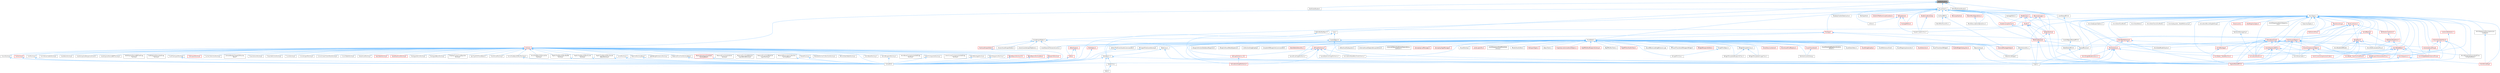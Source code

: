 digraph "BufferReader.h"
{
 // INTERACTIVE_SVG=YES
 // LATEX_PDF_SIZE
  bgcolor="transparent";
  edge [fontname=Helvetica,fontsize=10,labelfontname=Helvetica,labelfontsize=10];
  node [fontname=Helvetica,fontsize=10,shape=box,height=0.2,width=0.4];
  Node1 [id="Node000001",label="BufferReader.h",height=0.2,width=0.4,color="gray40", fillcolor="grey60", style="filled", fontcolor="black",tooltip=" "];
  Node1 -> Node2 [id="edge1_Node000001_Node000002",dir="back",color="steelblue1",style="solid",tooltip=" "];
  Node2 [id="Node000002",label="BulkDataReader.h",height=0.2,width=0.4,color="grey40", fillcolor="white", style="filled",URL="$d4/d9b/BulkDataReader_8h.html",tooltip=" "];
  Node1 -> Node3 [id="edge2_Node000001_Node000003",dir="back",color="steelblue1",style="solid",tooltip=" "];
  Node3 [id="Node000003",label="Core.h",height=0.2,width=0.4,color="grey40", fillcolor="white", style="filled",URL="$d6/dd7/Core_8h.html",tooltip=" "];
  Node3 -> Node4 [id="edge3_Node000003_Node000004",dir="back",color="steelblue1",style="solid",tooltip=" "];
  Node4 [id="Node000004",label="CoreUObject.h",height=0.2,width=0.4,color="grey40", fillcolor="white", style="filled",URL="$d0/ded/CoreUObject_8h.html",tooltip=" "];
  Node4 -> Node5 [id="edge4_Node000004_Node000005",dir="back",color="steelblue1",style="solid",tooltip=" "];
  Node5 [id="Node000005",label="Engine.h",height=0.2,width=0.4,color="grey40", fillcolor="white", style="filled",URL="$d1/d34/Public_2Engine_8h.html",tooltip=" "];
  Node4 -> Node6 [id="edge5_Node000004_Node000006",dir="back",color="steelblue1",style="solid",tooltip=" "];
  Node6 [id="Node000006",label="EngineMinimal.h",height=0.2,width=0.4,color="grey40", fillcolor="white", style="filled",URL="$d0/d2c/EngineMinimal_8h.html",tooltip=" "];
  Node6 -> Node5 [id="edge6_Node000006_Node000005",dir="back",color="steelblue1",style="solid",tooltip=" "];
  Node4 -> Node7 [id="edge7_Node000004_Node000007",dir="back",color="steelblue1",style="solid",tooltip=" "];
  Node7 [id="Node000007",label="SlateBasics.h",height=0.2,width=0.4,color="grey40", fillcolor="white", style="filled",URL="$da/d2f/SlateBasics_8h.html",tooltip=" "];
  Node7 -> Node5 [id="edge8_Node000007_Node000005",dir="back",color="steelblue1",style="solid",tooltip=" "];
  Node7 -> Node8 [id="edge9_Node000007_Node000008",dir="back",color="steelblue1",style="solid",tooltip=" "];
  Node8 [id="Node000008",label="Slate.h",height=0.2,width=0.4,color="grey40", fillcolor="white", style="filled",URL="$d2/dc0/Slate_8h.html",tooltip=" "];
  Node7 -> Node9 [id="edge10_Node000007_Node000009",dir="back",color="steelblue1",style="solid",tooltip=" "];
  Node9 [id="Node000009",label="SlateExtras.h",height=0.2,width=0.4,color="grey40", fillcolor="white", style="filled",URL="$d8/dec/SlateExtras_8h.html",tooltip=" "];
  Node9 -> Node8 [id="edge11_Node000009_Node000008",dir="back",color="steelblue1",style="solid",tooltip=" "];
  Node7 -> Node10 [id="edge12_Node000007_Node000010",dir="back",color="steelblue1",style="solid",tooltip=" "];
  Node10 [id="Node000010",label="UnrealEd.h",height=0.2,width=0.4,color="grey40", fillcolor="white", style="filled",URL="$d2/d5f/UnrealEd_8h.html",tooltip=" "];
  Node4 -> Node11 [id="edge13_Node000004_Node000011",dir="back",color="steelblue1",style="solid",tooltip=" "];
  Node11 [id="Node000011",label="SlateCore.h",height=0.2,width=0.4,color="grey40", fillcolor="white", style="filled",URL="$dc/d03/SlateCore_8h.html",tooltip=" "];
  Node11 -> Node5 [id="edge14_Node000011_Node000005",dir="back",color="steelblue1",style="solid",tooltip=" "];
  Node11 -> Node7 [id="edge15_Node000011_Node000007",dir="back",color="steelblue1",style="solid",tooltip=" "];
  Node3 -> Node5 [id="edge16_Node000003_Node000005",dir="back",color="steelblue1",style="solid",tooltip=" "];
  Node3 -> Node7 [id="edge17_Node000003_Node000007",dir="back",color="steelblue1",style="solid",tooltip=" "];
  Node1 -> Node12 [id="edge18_Node000001_Node000012",dir="back",color="steelblue1",style="solid",tooltip=" "];
  Node12 [id="Node000012",label="CoreSharedPCH.h",height=0.2,width=0.4,color="grey40", fillcolor="white", style="filled",URL="$d8/de5/CoreSharedPCH_8h.html",tooltip=" "];
  Node12 -> Node13 [id="edge19_Node000012_Node000013",dir="back",color="steelblue1",style="solid",tooltip=" "];
  Node13 [id="Node000013",label="CoreUObjectSharedPCH.h",height=0.2,width=0.4,color="grey40", fillcolor="white", style="filled",URL="$de/d2f/CoreUObjectSharedPCH_8h.html",tooltip=" "];
  Node13 -> Node14 [id="edge20_Node000013_Node000014",dir="back",color="steelblue1",style="solid",tooltip=" "];
  Node14 [id="Node000014",label="SlateSharedPCH.h",height=0.2,width=0.4,color="grey40", fillcolor="white", style="filled",URL="$d1/dfc/SlateSharedPCH_8h.html",tooltip=" "];
  Node14 -> Node15 [id="edge21_Node000014_Node000015",dir="back",color="steelblue1",style="solid",tooltip=" "];
  Node15 [id="Node000015",label="EngineSharedPCH.h",height=0.2,width=0.4,color="red", fillcolor="#FFF0F0", style="filled",URL="$dc/dbb/EngineSharedPCH_8h.html",tooltip=" "];
  Node1 -> Node17 [id="edge22_Node000001_Node000017",dir="back",color="steelblue1",style="solid",tooltip=" "];
  Node17 [id="Node000017",label="EditorBulkDataReader.h",height=0.2,width=0.4,color="grey40", fillcolor="white", style="filled",URL="$d0/d95/EditorBulkDataReader_8h.html",tooltip=" "];
  Node1 -> Node18 [id="edge23_Node000001_Node000018",dir="back",color="steelblue1",style="solid",tooltip=" "];
  Node18 [id="Node000018",label="SecureHash.h",height=0.2,width=0.4,color="grey40", fillcolor="white", style="filled",URL="$df/d38/SecureHash_8h.html",tooltip=" "];
  Node18 -> Node19 [id="edge24_Node000018_Node000019",dir="back",color="steelblue1",style="solid",tooltip=" "];
  Node19 [id="Node000019",label="AnimDataModelHasher.h",height=0.2,width=0.4,color="grey40", fillcolor="white", style="filled",URL="$d1/d21/AnimDataModelHasher_8h.html",tooltip=" "];
  Node18 -> Node20 [id="edge25_Node000018_Node000020",dir="back",color="steelblue1",style="solid",tooltip=" "];
  Node20 [id="Node000020",label="AnimTypes.h",height=0.2,width=0.4,color="grey40", fillcolor="white", style="filled",URL="$d5/d84/AnimTypes_8h.html",tooltip=" "];
  Node20 -> Node21 [id="edge26_Node000020_Node000021",dir="back",color="steelblue1",style="solid",tooltip=" "];
  Node21 [id="Node000021",label="AnimBlueprintGeneratedClass.h",height=0.2,width=0.4,color="red", fillcolor="#FFF0F0", style="filled",URL="$dc/d81/AnimBlueprintGeneratedClass_8h.html",tooltip=" "];
  Node21 -> Node5 [id="edge27_Node000021_Node000005",dir="back",color="steelblue1",style="solid",tooltip=" "];
  Node21 -> Node15 [id="edge28_Node000021_Node000015",dir="back",color="steelblue1",style="solid",tooltip=" "];
  Node20 -> Node115 [id="edge29_Node000020_Node000115",dir="back",color="steelblue1",style="solid",tooltip=" "];
  Node115 [id="Node000115",label="AnimClassInterface.h",height=0.2,width=0.4,color="red", fillcolor="#FFF0F0", style="filled",URL="$df/dce/AnimClassInterface_8h.html",tooltip=" "];
  Node115 -> Node21 [id="edge30_Node000115_Node000021",dir="back",color="steelblue1",style="solid",tooltip=" "];
  Node115 -> Node116 [id="edge31_Node000115_Node000116",dir="back",color="steelblue1",style="solid",tooltip=" "];
  Node116 [id="Node000116",label="AnimInstanceProxy.h",height=0.2,width=0.4,color="red", fillcolor="#FFF0F0", style="filled",URL="$d6/d6e/AnimInstanceProxy_8h.html",tooltip=" "];
  Node116 -> Node119 [id="edge32_Node000116_Node000119",dir="back",color="steelblue1",style="solid",tooltip=" "];
  Node119 [id="Node000119",label="AnimSingleNodeInstanceProxy.h",height=0.2,width=0.4,color="red", fillcolor="#FFF0F0", style="filled",URL="$dc/de5/AnimSingleNodeInstanceProxy_8h.html",tooltip=" "];
  Node115 -> Node15 [id="edge33_Node000115_Node000015",dir="back",color="steelblue1",style="solid",tooltip=" "];
  Node115 -> Node127 [id="edge34_Node000115_Node000127",dir="back",color="steelblue1",style="solid",tooltip=" "];
  Node127 [id="Node000127",label="IAnimBlueprintGeneratedClass\lCompiledData.h",height=0.2,width=0.4,color="grey40", fillcolor="white", style="filled",URL="$d6/de8/IAnimBlueprintGeneratedClassCompiledData_8h.html",tooltip=" "];
  Node20 -> Node128 [id="edge35_Node000020_Node000128",dir="back",color="steelblue1",style="solid",tooltip=" "];
  Node128 [id="Node000128",label="AnimCompressionTypes.h",height=0.2,width=0.4,color="red", fillcolor="#FFF0F0", style="filled",URL="$d1/d3b/AnimCompressionTypes_8h.html",tooltip=" "];
  Node128 -> Node139 [id="edge36_Node000128_Node000139",dir="back",color="steelblue1",style="solid",tooltip=" "];
  Node139 [id="Node000139",label="AnimCurveCompressionCodec.h",height=0.2,width=0.4,color="red", fillcolor="#FFF0F0", style="filled",URL="$d3/d77/AnimCurveCompressionCodec_8h.html",tooltip=" "];
  Node128 -> Node144 [id="edge37_Node000128_Node000144",dir="back",color="steelblue1",style="solid",tooltip=" "];
  Node144 [id="Node000144",label="AnimSequence.h",height=0.2,width=0.4,color="red", fillcolor="#FFF0F0", style="filled",URL="$d0/d8a/AnimSequence_8h.html",tooltip=" "];
  Node144 -> Node145 [id="edge38_Node000144_Node000145",dir="back",color="steelblue1",style="solid",tooltip=" "];
  Node145 [id="Node000145",label="AnimEncoding.h",height=0.2,width=0.4,color="red", fillcolor="#FFF0F0", style="filled",URL="$d9/dfd/AnimEncoding_8h.html",tooltip=" "];
  Node144 -> Node15 [id="edge39_Node000144_Node000015",dir="back",color="steelblue1",style="solid",tooltip=" "];
  Node128 -> Node137 [id="edge40_Node000128_Node000137",dir="back",color="steelblue1",style="solid",tooltip=" "];
  Node137 [id="Node000137",label="AnimStreamable.h",height=0.2,width=0.4,color="grey40", fillcolor="white", style="filled",URL="$d1/d46/AnimStreamable_8h.html",tooltip=" "];
  Node20 -> Node139 [id="edge41_Node000020_Node000139",dir="back",color="steelblue1",style="solid",tooltip=" "];
  Node20 -> Node159 [id="edge42_Node000020_Node000159",dir="back",color="steelblue1",style="solid",tooltip=" "];
  Node159 [id="Node000159",label="AnimCurveTypes.h",height=0.2,width=0.4,color="red", fillcolor="#FFF0F0", style="filled",URL="$d2/d19/AnimCurveTypes_8h.html",tooltip=" "];
  Node159 -> Node128 [id="edge43_Node000159_Node000128",dir="back",color="steelblue1",style="solid",tooltip=" "];
  Node159 -> Node19 [id="edge44_Node000159_Node000019",dir="back",color="steelblue1",style="solid",tooltip=" "];
  Node159 -> Node204 [id="edge45_Node000159_Node000204",dir="back",color="steelblue1",style="solid",tooltip=" "];
  Node204 [id="Node000204",label="AnimNodeBase.h",height=0.2,width=0.4,color="red", fillcolor="#FFF0F0", style="filled",URL="$d9/dce/AnimNodeBase_8h.html",tooltip=" "];
  Node204 -> Node21 [id="edge46_Node000204_Node000021",dir="back",color="steelblue1",style="solid",tooltip=" "];
  Node204 -> Node220 [id="edge47_Node000204_Node000220",dir="back",color="steelblue1",style="solid",tooltip=" "];
  Node220 [id="Node000220",label="AnimNode_SaveCachedPose.h",height=0.2,width=0.4,color="red", fillcolor="#FFF0F0", style="filled",URL="$d8/d46/AnimNode__SaveCachedPose_8h.html",tooltip=" "];
  Node204 -> Node176 [id="edge48_Node000204_Node000176",dir="back",color="steelblue1",style="solid",tooltip=" "];
  Node176 [id="Node000176",label="AnimNode_StateMachine.h",height=0.2,width=0.4,color="red", fillcolor="#FFF0F0", style="filled",URL="$df/d8f/AnimNode__StateMachine_8h.html",tooltip=" "];
  Node204 -> Node119 [id="edge49_Node000204_Node000119",dir="back",color="steelblue1",style="solid",tooltip=" "];
  Node204 -> Node15 [id="edge50_Node000204_Node000015",dir="back",color="steelblue1",style="solid",tooltip=" "];
  Node204 -> Node127 [id="edge51_Node000204_Node000127",dir="back",color="steelblue1",style="solid",tooltip=" "];
  Node159 -> Node220 [id="edge52_Node000159_Node000220",dir="back",color="steelblue1",style="solid",tooltip=" "];
  Node159 -> Node163 [id="edge53_Node000159_Node000163",dir="back",color="steelblue1",style="solid",tooltip=" "];
  Node163 [id="Node000163",label="AnimSequenceBase.h",height=0.2,width=0.4,color="red", fillcolor="#FFF0F0", style="filled",URL="$db/d58/AnimSequenceBase_8h.html",tooltip=" "];
  Node163 -> Node144 [id="edge54_Node000163_Node000144",dir="back",color="steelblue1",style="solid",tooltip=" "];
  Node163 -> Node137 [id="edge55_Node000163_Node000137",dir="back",color="steelblue1",style="solid",tooltip=" "];
  Node163 -> Node174 [id="edge56_Node000163_Node000174",dir="back",color="steelblue1",style="solid",tooltip=" "];
  Node174 [id="Node000174",label="AnimationRuntime.h",height=0.2,width=0.4,color="red", fillcolor="#FFF0F0", style="filled",URL="$da/d93/AnimationRuntime_8h.html",tooltip=" "];
  Node163 -> Node5 [id="edge57_Node000163_Node000005",dir="back",color="steelblue1",style="solid",tooltip=" "];
  Node163 -> Node15 [id="edge58_Node000163_Node000015",dir="back",color="steelblue1",style="solid",tooltip=" "];
  Node159 -> Node224 [id="edge59_Node000159_Node000224",dir="back",color="steelblue1",style="solid",tooltip=" "];
  Node224 [id="Node000224",label="AnimSlotEvaluationPose.h",height=0.2,width=0.4,color="grey40", fillcolor="white", style="filled",URL="$db/d61/AnimSlotEvaluationPose_8h.html",tooltip=" "];
  Node159 -> Node174 [id="edge60_Node000159_Node000174",dir="back",color="steelblue1",style="solid",tooltip=" "];
  Node159 -> Node228 [id="edge61_Node000159_Node000228",dir="back",color="steelblue1",style="solid",tooltip=" "];
  Node228 [id="Node000228",label="EditorAnimUtils.h",height=0.2,width=0.4,color="grey40", fillcolor="white", style="filled",URL="$d1/dd4/EditorAnimUtils_8h.html",tooltip=" "];
  Node228 -> Node229 [id="edge62_Node000228_Node000229",dir="back",color="steelblue1",style="solid",tooltip=" "];
  Node229 [id="Node000229",label="SSkeletonWidget.h",height=0.2,width=0.4,color="grey40", fillcolor="white", style="filled",URL="$dd/da7/SSkeletonWidget_8h.html",tooltip=" "];
  Node159 -> Node5 [id="edge63_Node000159_Node000005",dir="back",color="steelblue1",style="solid",tooltip=" "];
  Node159 -> Node6 [id="edge64_Node000159_Node000006",dir="back",color="steelblue1",style="solid",tooltip=" "];
  Node159 -> Node15 [id="edge65_Node000159_Node000015",dir="back",color="steelblue1",style="solid",tooltip=" "];
  Node20 -> Node145 [id="edge66_Node000020_Node000145",dir="back",color="steelblue1",style="solid",tooltip=" "];
  Node20 -> Node293 [id="edge67_Node000020_Node000293",dir="back",color="steelblue1",style="solid",tooltip=" "];
  Node293 [id="Node000293",label="AnimInstance.h",height=0.2,width=0.4,color="red", fillcolor="#FFF0F0", style="filled",URL="$df/da0/AnimInstance_8h.html",tooltip=" "];
  Node293 -> Node176 [id="edge68_Node000293_Node000176",dir="back",color="steelblue1",style="solid",tooltip=" "];
  Node293 -> Node296 [id="edge69_Node000293_Node000296",dir="back",color="steelblue1",style="solid",tooltip=" "];
  Node296 [id="Node000296",label="AnimSingleNodeInstance.h",height=0.2,width=0.4,color="red", fillcolor="#FFF0F0", style="filled",URL="$d1/df1/AnimSingleNodeInstance_8h.html",tooltip=" "];
  Node293 -> Node5 [id="edge70_Node000293_Node000005",dir="back",color="steelblue1",style="solid",tooltip=" "];
  Node293 -> Node15 [id="edge71_Node000293_Node000015",dir="back",color="steelblue1",style="solid",tooltip=" "];
  Node293 -> Node10 [id="edge72_Node000293_Node000010",dir="back",color="steelblue1",style="solid",tooltip=" "];
  Node20 -> Node116 [id="edge73_Node000020_Node000116",dir="back",color="steelblue1",style="solid",tooltip=" "];
  Node20 -> Node166 [id="edge74_Node000020_Node000166",dir="back",color="steelblue1",style="solid",tooltip=" "];
  Node166 [id="Node000166",label="AnimMontage.h",height=0.2,width=0.4,color="red", fillcolor="#FFF0F0", style="filled",URL="$d2/da0/AnimMontage_8h.html",tooltip=" "];
  Node166 -> Node15 [id="edge75_Node000166_Node000015",dir="back",color="steelblue1",style="solid",tooltip=" "];
  Node20 -> Node204 [id="edge76_Node000020_Node000204",dir="back",color="steelblue1",style="solid",tooltip=" "];
  Node20 -> Node301 [id="edge77_Node000020_Node000301",dir="back",color="steelblue1",style="solid",tooltip=" "];
  Node301 [id="Node000301",label="AnimNodeEditMode.h",height=0.2,width=0.4,color="grey40", fillcolor="white", style="filled",URL="$df/df6/AnimNodeEditMode_8h.html",tooltip=" "];
  Node20 -> Node220 [id="edge78_Node000020_Node000220",dir="back",color="steelblue1",style="solid",tooltip=" "];
  Node20 -> Node176 [id="edge79_Node000020_Node000176",dir="back",color="steelblue1",style="solid",tooltip=" "];
  Node20 -> Node302 [id="edge80_Node000020_Node000302",dir="back",color="steelblue1",style="solid",tooltip=" "];
  Node302 [id="Node000302",label="AnimNotifyQueue.h",height=0.2,width=0.4,color="red", fillcolor="#FFF0F0", style="filled",URL="$d7/dcc/AnimNotifyQueue_8h.html",tooltip=" "];
  Node302 -> Node293 [id="edge81_Node000302_Node000293",dir="back",color="steelblue1",style="solid",tooltip=" "];
  Node302 -> Node163 [id="edge82_Node000302_Node000163",dir="back",color="steelblue1",style="solid",tooltip=" "];
  Node302 -> Node15 [id="edge83_Node000302_Node000015",dir="back",color="steelblue1",style="solid",tooltip=" "];
  Node20 -> Node319 [id="edge84_Node000020_Node000319",dir="back",color="steelblue1",style="solid",tooltip=" "];
  Node319 [id="Node000319",label="AnimSeqExportOption.h",height=0.2,width=0.4,color="grey40", fillcolor="white", style="filled",URL="$d2/dc4/AnimSeqExportOption_8h.html",tooltip=" "];
  Node20 -> Node144 [id="edge85_Node000020_Node000144",dir="back",color="steelblue1",style="solid",tooltip=" "];
  Node20 -> Node163 [id="edge86_Node000020_Node000163",dir="back",color="steelblue1",style="solid",tooltip=" "];
  Node20 -> Node320 [id="edge87_Node000020_Node000320",dir="back",color="steelblue1",style="solid",tooltip=" "];
  Node320 [id="Node000320",label="AnimSequenceDecompression\lContext.h",height=0.2,width=0.4,color="grey40", fillcolor="white", style="filled",URL="$d5/d33/AnimSequenceDecompressionContext_8h.html",tooltip=" "];
  Node320 -> Node145 [id="edge88_Node000320_Node000145",dir="back",color="steelblue1",style="solid",tooltip=" "];
  Node20 -> Node296 [id="edge89_Node000020_Node000296",dir="back",color="steelblue1",style="solid",tooltip=" "];
  Node20 -> Node119 [id="edge90_Node000020_Node000119",dir="back",color="steelblue1",style="solid",tooltip=" "];
  Node20 -> Node224 [id="edge91_Node000020_Node000224",dir="back",color="steelblue1",style="solid",tooltip=" "];
  Node20 -> Node321 [id="edge92_Node000020_Node000321",dir="back",color="steelblue1",style="solid",tooltip=" "];
  Node321 [id="Node000321",label="AnimStateAliasNode.h",height=0.2,width=0.4,color="grey40", fillcolor="white", style="filled",URL="$d1/dd2/AnimStateAliasNode_8h.html",tooltip=" "];
  Node20 -> Node322 [id="edge93_Node000020_Node000322",dir="back",color="steelblue1",style="solid",tooltip=" "];
  Node322 [id="Node000322",label="AnimStateNode.h",height=0.2,width=0.4,color="grey40", fillcolor="white", style="filled",URL="$dd/d85/AnimStateNode_8h.html",tooltip=" "];
  Node20 -> Node178 [id="edge94_Node000020_Node000178",dir="back",color="steelblue1",style="solid",tooltip=" "];
  Node178 [id="Node000178",label="AnimStateTransitionNode.h",height=0.2,width=0.4,color="grey40", fillcolor="white", style="filled",URL="$d3/db4/AnimStateTransitionNode_8h.html",tooltip=" "];
  Node20 -> Node137 [id="edge95_Node000020_Node000137",dir="back",color="steelblue1",style="solid",tooltip=" "];
  Node20 -> Node323 [id="edge96_Node000020_Node000323",dir="back",color="steelblue1",style="solid",tooltip=" "];
  Node323 [id="Node000323",label="AnimSubsystem_NodeRelevancy.h",height=0.2,width=0.4,color="grey40", fillcolor="white", style="filled",URL="$d1/de2/AnimSubsystem__NodeRelevancy_8h.html",tooltip=" "];
  Node20 -> Node324 [id="edge97_Node000020_Node000324",dir="back",color="steelblue1",style="solid",tooltip=" "];
  Node324 [id="Node000324",label="AnimationAsset.h",height=0.2,width=0.4,color="red", fillcolor="#FFF0F0", style="filled",URL="$d4/df8/AnimationAsset_8h.html",tooltip=" "];
  Node324 -> Node128 [id="edge98_Node000324_Node000128",dir="back",color="steelblue1",style="solid",tooltip=" "];
  Node324 -> Node293 [id="edge99_Node000324_Node000293",dir="back",color="steelblue1",style="solid",tooltip=" "];
  Node324 -> Node116 [id="edge100_Node000324_Node000116",dir="back",color="steelblue1",style="solid",tooltip=" "];
  Node324 -> Node166 [id="edge101_Node000324_Node000166",dir="back",color="steelblue1",style="solid",tooltip=" "];
  Node324 -> Node176 [id="edge102_Node000324_Node000176",dir="back",color="steelblue1",style="solid",tooltip=" "];
  Node324 -> Node144 [id="edge103_Node000324_Node000144",dir="back",color="steelblue1",style="solid",tooltip=" "];
  Node324 -> Node163 [id="edge104_Node000324_Node000163",dir="back",color="steelblue1",style="solid",tooltip=" "];
  Node324 -> Node119 [id="edge105_Node000324_Node000119",dir="back",color="steelblue1",style="solid",tooltip=" "];
  Node324 -> Node174 [id="edge106_Node000324_Node000174",dir="back",color="steelblue1",style="solid",tooltip=" "];
  Node324 -> Node15 [id="edge107_Node000324_Node000015",dir="back",color="steelblue1",style="solid",tooltip=" "];
  Node20 -> Node342 [id="edge108_Node000020_Node000342",dir="back",color="steelblue1",style="solid",tooltip=" "];
  Node342 [id="Node000342",label="AnimationRecordingSettings.h",height=0.2,width=0.4,color="grey40", fillcolor="white", style="filled",URL="$d8/dfd/AnimationRecordingSettings_8h.html",tooltip=" "];
  Node20 -> Node174 [id="edge109_Node000020_Node000174",dir="back",color="steelblue1",style="solid",tooltip=" "];
  Node20 -> Node343 [id="edge110_Node000020_Node000343",dir="back",color="steelblue1",style="solid",tooltip=" "];
  Node343 [id="Node000343",label="AttributesContainer.h",height=0.2,width=0.4,color="red", fillcolor="#FFF0F0", style="filled",URL="$d7/db7/AttributesContainer_8h.html",tooltip=" "];
  Node343 -> Node344 [id="edge111_Node000343_Node000344",dir="back",color="steelblue1",style="solid",tooltip=" "];
  Node344 [id="Node000344",label="AttributesRuntime.h",height=0.2,width=0.4,color="red", fillcolor="#FFF0F0", style="filled",URL="$dc/dc1/AttributesRuntime_8h.html",tooltip=" "];
  Node344 -> Node204 [id="edge112_Node000344_Node000204",dir="back",color="steelblue1",style="solid",tooltip=" "];
  Node344 -> Node224 [id="edge113_Node000344_Node000224",dir="back",color="steelblue1",style="solid",tooltip=" "];
  Node20 -> Node344 [id="edge114_Node000020_Node000344",dir="back",color="steelblue1",style="solid",tooltip=" "];
  Node20 -> Node350 [id="edge115_Node000020_Node000350",dir="back",color="steelblue1",style="solid",tooltip=" "];
  Node350 [id="Node000350",label="BoneContainer.h",height=0.2,width=0.4,color="red", fillcolor="#FFF0F0", style="filled",URL="$d9/d68/BoneContainer_8h.html",tooltip=" "];
  Node350 -> Node128 [id="edge116_Node000350_Node000128",dir="back",color="steelblue1",style="solid",tooltip=" "];
  Node350 -> Node343 [id="edge117_Node000350_Node000343",dir="back",color="steelblue1",style="solid",tooltip=" "];
  Node350 -> Node351 [id="edge118_Node000350_Node000351",dir="back",color="steelblue1",style="solid",tooltip=" "];
  Node351 [id="Node000351",label="BonePose.h",height=0.2,width=0.4,color="red", fillcolor="#FFF0F0", style="filled",URL="$dd/d83/BonePose_8h.html",tooltip=" "];
  Node351 -> Node204 [id="edge119_Node000351_Node000204",dir="back",color="steelblue1",style="solid",tooltip=" "];
  Node351 -> Node301 [id="edge120_Node000351_Node000301",dir="back",color="steelblue1",style="solid",tooltip=" "];
  Node351 -> Node220 [id="edge121_Node000351_Node000220",dir="back",color="steelblue1",style="solid",tooltip=" "];
  Node351 -> Node224 [id="edge122_Node000351_Node000224",dir="back",color="steelblue1",style="solid",tooltip=" "];
  Node351 -> Node174 [id="edge123_Node000351_Node000174",dir="back",color="steelblue1",style="solid",tooltip=" "];
  Node351 -> Node15 [id="edge124_Node000351_Node000015",dir="back",color="steelblue1",style="solid",tooltip=" "];
  Node350 -> Node5 [id="edge125_Node000350_Node000005",dir="back",color="steelblue1",style="solid",tooltip=" "];
  Node350 -> Node6 [id="edge126_Node000350_Node000006",dir="back",color="steelblue1",style="solid",tooltip=" "];
  Node350 -> Node15 [id="edge127_Node000350_Node000015",dir="back",color="steelblue1",style="solid",tooltip=" "];
  Node20 -> Node351 [id="edge128_Node000020_Node000351",dir="back",color="steelblue1",style="solid",tooltip=" "];
  Node20 -> Node394 [id="edge129_Node000020_Node000394",dir="back",color="steelblue1",style="solid",tooltip=" "];
  Node394 [id="Node000394",label="ChaosCache.h",height=0.2,width=0.4,color="red", fillcolor="#FFF0F0", style="filled",URL="$d0/de3/ChaosCache_8h.html",tooltip=" "];
  Node20 -> Node396 [id="edge130_Node000020_Node000396",dir="back",color="steelblue1",style="solid",tooltip=" "];
  Node396 [id="Node000396",label="CustomAttributes.h",height=0.2,width=0.4,color="red", fillcolor="#FFF0F0", style="filled",URL="$de/df2/CustomAttributes_8h.html",tooltip=" "];
  Node396 -> Node144 [id="edge131_Node000396_Node000144",dir="back",color="steelblue1",style="solid",tooltip=" "];
  Node20 -> Node398 [id="edge132_Node000020_Node000398",dir="back",color="steelblue1",style="solid",tooltip=" "];
  Node398 [id="Node000398",label="DataRegistryTypes.h",height=0.2,width=0.4,color="red", fillcolor="#FFF0F0", style="filled",URL="$de/d7c/DataRegistryTypes_8h.html",tooltip=" "];
  Node20 -> Node400 [id="edge133_Node000020_Node000400",dir="back",color="steelblue1",style="solid",tooltip=" "];
  Node400 [id="Node000400",label="EditorNotifyObject.h",height=0.2,width=0.4,color="grey40", fillcolor="white", style="filled",URL="$de/d1c/EditorNotifyObject_8h.html",tooltip=" "];
  Node400 -> Node10 [id="edge134_Node000400_Node000010",dir="back",color="steelblue1",style="solid",tooltip=" "];
  Node20 -> Node5 [id="edge135_Node000020_Node000005",dir="back",color="steelblue1",style="solid",tooltip=" "];
  Node20 -> Node6 [id="edge136_Node000020_Node000006",dir="back",color="steelblue1",style="solid",tooltip=" "];
  Node20 -> Node15 [id="edge137_Node000020_Node000015",dir="back",color="steelblue1",style="solid",tooltip=" "];
  Node20 -> Node127 [id="edge138_Node000020_Node000127",dir="back",color="steelblue1",style="solid",tooltip=" "];
  Node20 -> Node401 [id="edge139_Node000020_Node000401",dir="back",color="steelblue1",style="solid",tooltip=" "];
  Node401 [id="Node000401",label="LevelSequenceAnimSequence\lLink.h",height=0.2,width=0.4,color="grey40", fillcolor="white", style="filled",URL="$d0/d19/LevelSequenceAnimSequenceLink_8h.html",tooltip=" "];
  Node20 -> Node248 [id="edge140_Node000020_Node000248",dir="back",color="steelblue1",style="solid",tooltip=" "];
  Node248 [id="Node000248",label="ReferencePose.h",height=0.2,width=0.4,color="red", fillcolor="#FFF0F0", style="filled",URL="$d7/d7f/ReferencePose_8h.html",tooltip=" "];
  Node20 -> Node402 [id="edge141_Node000020_Node000402",dir="back",color="steelblue1",style="solid",tooltip=" "];
  Node402 [id="Node000402",label="SkeletonRemapping.h",height=0.2,width=0.4,color="grey40", fillcolor="white", style="filled",URL="$d6/d54/SkeletonRemapping_8h.html",tooltip=" "];
  Node402 -> Node174 [id="edge142_Node000402_Node000174",dir="back",color="steelblue1",style="solid",tooltip=" "];
  Node20 -> Node403 [id="edge143_Node000020_Node000403",dir="back",color="steelblue1",style="solid",tooltip=" "];
  Node403 [id="Node000403",label="SmartName.h",height=0.2,width=0.4,color="red", fillcolor="#FFF0F0", style="filled",URL="$da/d84/SmartName_8h.html",tooltip=" "];
  Node403 -> Node159 [id="edge144_Node000403_Node000159",dir="back",color="steelblue1",style="solid",tooltip=" "];
  Node403 -> Node15 [id="edge145_Node000403_Node000015",dir="back",color="steelblue1",style="solid",tooltip=" "];
  Node20 -> Node405 [id="edge146_Node000020_Node000405",dir="back",color="steelblue1",style="solid",tooltip=" "];
  Node405 [id="Node000405",label="TrajectoryTypes.h",height=0.2,width=0.4,color="grey40", fillcolor="white", style="filled",URL="$d3/d88/TrajectoryTypes_8h.html",tooltip=" "];
  Node20 -> Node406 [id="edge147_Node000020_Node000406",dir="back",color="steelblue1",style="solid",tooltip=" "];
  Node406 [id="Node000406",label="TransformArray.h",height=0.2,width=0.4,color="red", fillcolor="#FFF0F0", style="filled",URL="$d5/de7/TransformArray_8h.html",tooltip=" "];
  Node406 -> Node248 [id="edge148_Node000406_Node000248",dir="back",color="steelblue1",style="solid",tooltip=" "];
  Node18 -> Node410 [id="edge149_Node000018_Node000410",dir="back",color="steelblue1",style="solid",tooltip=" "];
  Node410 [id="Node000410",label="ArchiveMD5.h",height=0.2,width=0.4,color="grey40", fillcolor="white", style="filled",URL="$d8/d7f/ArchiveMD5_8h.html",tooltip=" "];
  Node410 -> Node411 [id="edge150_Node000410_Node000411",dir="back",color="steelblue1",style="solid",tooltip=" "];
  Node411 [id="Node000411",label="ExternalPackageHelper.h",height=0.2,width=0.4,color="red", fillcolor="#FFF0F0", style="filled",URL="$d3/d2f/ExternalPackageHelper_8h.html",tooltip=" "];
  Node410 -> Node423 [id="edge151_Node000410_Node000423",dir="back",color="steelblue1",style="solid",tooltip=" "];
  Node423 [id="Node000423",label="WorldPartitionUtils.h",height=0.2,width=0.4,color="grey40", fillcolor="white", style="filled",URL="$d7/de8/WorldPartitionUtils_8h.html",tooltip=" "];
  Node18 -> Node424 [id="edge152_Node000018_Node000424",dir="back",color="steelblue1",style="solid",tooltip=" "];
  Node424 [id="Node000424",label="AssetData.h",height=0.2,width=0.4,color="grey40", fillcolor="white", style="filled",URL="$d9/d19/AssetData_8h.html",tooltip=" "];
  Node424 -> Node425 [id="edge153_Node000424_Node000425",dir="back",color="steelblue1",style="solid",tooltip=" "];
  Node425 [id="Node000425",label="ActorDescContainer.h",height=0.2,width=0.4,color="red", fillcolor="#FFF0F0", style="filled",URL="$de/df0/ActorDescContainer_8h.html",tooltip=" "];
  Node424 -> Node439 [id="edge154_Node000424_Node000439",dir="back",color="steelblue1",style="solid",tooltip=" "];
  Node439 [id="Node000439",label="AnimAssetFindReplace.h",height=0.2,width=0.4,color="red", fillcolor="#FFF0F0", style="filled",URL="$d2/d3f/AnimAssetFindReplace_8h.html",tooltip=" "];
  Node424 -> Node443 [id="edge155_Node000424_Node000443",dir="back",color="steelblue1",style="solid",tooltip=" "];
  Node443 [id="Node000443",label="AnimationGraphSchema.h",height=0.2,width=0.4,color="red", fillcolor="#FFF0F0", style="filled",URL="$dc/d75/AnimationGraphSchema_8h.html",tooltip=" "];
  Node424 -> Node446 [id="edge156_Node000424_Node000446",dir="back",color="steelblue1",style="solid",tooltip=" "];
  Node446 [id="Node000446",label="AnimationStateMachineSchema.h",height=0.2,width=0.4,color="grey40", fillcolor="white", style="filled",URL="$d7/d8c/AnimationStateMachineSchema_8h.html",tooltip=" "];
  Node424 -> Node447 [id="edge157_Node000424_Node000447",dir="back",color="steelblue1",style="solid",tooltip=" "];
  Node447 [id="Node000447",label="AssetDataTagMapSerialization\lDetails.h",height=0.2,width=0.4,color="grey40", fillcolor="white", style="filled",URL="$d5/d67/AssetDataTagMapSerializationDetails_8h.html",tooltip=" "];
  Node424 -> Node448 [id="edge158_Node000424_Node000448",dir="back",color="steelblue1",style="solid",tooltip=" "];
  Node448 [id="Node000448",label="AssetDataToken.h",height=0.2,width=0.4,color="grey40", fillcolor="white", style="filled",URL="$d2/da5/AssetDataToken_8h.html",tooltip=" "];
  Node424 -> Node449 [id="edge159_Node000424_Node000449",dir="back",color="steelblue1",style="solid",tooltip=" "];
  Node449 [id="Node000449",label="AssetDragDropOp.h",height=0.2,width=0.4,color="red", fillcolor="#FFF0F0", style="filled",URL="$df/dda/AssetDragDropOp_8h.html",tooltip=" "];
  Node424 -> Node451 [id="edge160_Node000424_Node000451",dir="back",color="steelblue1",style="solid",tooltip=" "];
  Node451 [id="Node000451",label="AssetReferenceFixer.h",height=0.2,width=0.4,color="grey40", fillcolor="white", style="filled",URL="$dd/da4/AssetReferenceFixer_8h.html",tooltip=" "];
  Node424 -> Node452 [id="edge161_Node000424_Node000452",dir="back",color="steelblue1",style="solid",tooltip=" "];
  Node452 [id="Node000452",label="AssetRegistryGenerator.h",height=0.2,width=0.4,color="grey40", fillcolor="white", style="filled",URL="$df/dd1/AssetRegistryGenerator_8h.html",tooltip=" "];
  Node424 -> Node453 [id="edge162_Node000424_Node000453",dir="back",color="steelblue1",style="solid",tooltip=" "];
  Node453 [id="Node000453",label="AssetSelection.h",height=0.2,width=0.4,color="red", fillcolor="#FFF0F0", style="filled",URL="$d2/d2c/AssetSelection_8h.html",tooltip=" "];
  Node424 -> Node460 [id="edge163_Node000424_Node000460",dir="back",color="steelblue1",style="solid",tooltip=" "];
  Node460 [id="Node000460",label="AssetSourceFilenameCache.h",height=0.2,width=0.4,color="grey40", fillcolor="white", style="filled",URL="$dd/d16/AssetSourceFilenameCache_8h.html",tooltip=" "];
  Node424 -> Node461 [id="edge164_Node000424_Node000461",dir="back",color="steelblue1",style="solid",tooltip=" "];
  Node461 [id="Node000461",label="AssetThumbnail.h",height=0.2,width=0.4,color="red", fillcolor="#FFF0F0", style="filled",URL="$d7/d61/AssetThumbnail_8h.html",tooltip=" "];
  Node461 -> Node470 [id="edge165_Node000461_Node000470",dir="back",color="steelblue1",style="solid",tooltip=" "];
  Node470 [id="Node000470",label="SDeleteAssetsDialog.h",height=0.2,width=0.4,color="grey40", fillcolor="white", style="filled",URL="$d7/d0d/SDeleteAssetsDialog_8h.html",tooltip=" "];
  Node424 -> Node471 [id="edge166_Node000424_Node000471",dir="back",color="steelblue1",style="solid",tooltip=" "];
  Node471 [id="Node000471",label="AssetThumbnailWidget.h",height=0.2,width=0.4,color="grey40", fillcolor="white", style="filled",URL="$d8/d2a/AssetThumbnailWidget_8h.html",tooltip=" "];
  Node424 -> Node472 [id="edge167_Node000424_Node000472",dir="back",color="steelblue1",style="solid",tooltip=" "];
  Node472 [id="Node000472",label="AudioWidgetSubsystem.h",height=0.2,width=0.4,color="red", fillcolor="#FFF0F0", style="filled",URL="$de/d1b/AudioWidgetSubsystem_8h.html",tooltip=" "];
  Node424 -> Node474 [id="edge168_Node000424_Node000474",dir="back",color="steelblue1",style="solid",tooltip=" "];
  Node474 [id="Node000474",label="BlueprintActionDatabaseRegistrar.h",height=0.2,width=0.4,color="grey40", fillcolor="white", style="filled",URL="$d5/d5d/BlueprintActionDatabaseRegistrar_8h.html",tooltip=" "];
  Node424 -> Node475 [id="edge169_Node000424_Node000475",dir="back",color="steelblue1",style="solid",tooltip=" "];
  Node475 [id="Node000475",label="BlueprintAssetNodeSpawner.h",height=0.2,width=0.4,color="grey40", fillcolor="white", style="filled",URL="$d2/d56/BlueprintAssetNodeSpawner_8h.html",tooltip=" "];
  Node424 -> Node476 [id="edge170_Node000424_Node000476",dir="back",color="steelblue1",style="solid",tooltip=" "];
  Node476 [id="Node000476",label="CollectionDragDropOp.h",height=0.2,width=0.4,color="grey40", fillcolor="white", style="filled",URL="$d6/d23/CollectionDragDropOp_8h.html",tooltip=" "];
  Node424 -> Node477 [id="edge171_Node000424_Node000477",dir="back",color="steelblue1",style="solid",tooltip=" "];
  Node477 [id="Node000477",label="CompileAllBlueprintsCommandlet.h",height=0.2,width=0.4,color="grey40", fillcolor="white", style="filled",URL="$d4/d7d/CompileAllBlueprintsCommandlet_8h.html",tooltip=" "];
  Node424 -> Node478 [id="edge172_Node000424_Node000478",dir="back",color="steelblue1",style="solid",tooltip=" "];
  Node478 [id="Node000478",label="DataTableEditorUtils.h",height=0.2,width=0.4,color="red", fillcolor="#FFF0F0", style="filled",URL="$d6/d6f/DataTableEditorUtils_8h.html",tooltip=" "];
  Node424 -> Node480 [id="edge173_Node000424_Node000480",dir="back",color="steelblue1",style="solid",tooltip=" "];
  Node480 [id="Node000480",label="EdGraphSchema.h",height=0.2,width=0.4,color="red", fillcolor="#FFF0F0", style="filled",URL="$d2/dce/EdGraphSchema_8h.html",tooltip=" "];
  Node480 -> Node443 [id="edge174_Node000480_Node000443",dir="back",color="steelblue1",style="solid",tooltip=" "];
  Node480 -> Node446 [id="edge175_Node000480_Node000446",dir="back",color="steelblue1",style="solid",tooltip=" "];
  Node480 -> Node633 [id="edge176_Node000480_Node000633",dir="back",color="steelblue1",style="solid",tooltip=" "];
  Node633 [id="Node000633",label="EdGraphSchema_K2.h",height=0.2,width=0.4,color="red", fillcolor="#FFF0F0", style="filled",URL="$d0/dcf/EdGraphSchema__K2_8h.html",tooltip=" "];
  Node633 -> Node443 [id="edge177_Node000633_Node000443",dir="back",color="steelblue1",style="solid",tooltip=" "];
  Node480 -> Node15 [id="edge178_Node000480_Node000015",dir="back",color="steelblue1",style="solid",tooltip=" "];
  Node480 -> Node795 [id="edge179_Node000480_Node000795",dir="back",color="steelblue1",style="solid",tooltip=" "];
  Node795 [id="Node000795",label="SoundCueGraphSchema.h",height=0.2,width=0.4,color="grey40", fillcolor="white", style="filled",URL="$d7/d4a/SoundCueGraphSchema_8h.html",tooltip=" "];
  Node480 -> Node507 [id="edge180_Node000480_Node000507",dir="back",color="steelblue1",style="solid",tooltip=" "];
  Node507 [id="Node000507",label="SoundSubmixGraphSchema.h",height=0.2,width=0.4,color="grey40", fillcolor="white", style="filled",URL="$dc/ddf/SoundSubmixGraphSchema_8h.html",tooltip=" "];
  Node424 -> Node633 [id="edge181_Node000424_Node000633",dir="back",color="steelblue1",style="solid",tooltip=" "];
  Node424 -> Node796 [id="edge182_Node000424_Node000796",dir="back",color="steelblue1",style="solid",tooltip=" "];
  Node796 [id="Node000796",label="Editor.h",height=0.2,width=0.4,color="red", fillcolor="#FFF0F0", style="filled",URL="$de/d6e/Editor_8h.html",tooltip=" "];
  Node796 -> Node10 [id="edge183_Node000796_Node000010",dir="back",color="steelblue1",style="solid",tooltip=" "];
  Node424 -> Node228 [id="edge184_Node000424_Node000228",dir="back",color="steelblue1",style="solid",tooltip=" "];
  Node424 -> Node886 [id="edge185_Node000424_Node000886",dir="back",color="steelblue1",style="solid",tooltip=" "];
  Node886 [id="Node000886",label="EditorAssetSubsystem.h",height=0.2,width=0.4,color="grey40", fillcolor="white", style="filled",URL="$df/d69/EditorAssetSubsystem_8h.html",tooltip=" "];
  Node424 -> Node887 [id="edge186_Node000424_Node000887",dir="back",color="steelblue1",style="solid",tooltip=" "];
  Node887 [id="Node000887",label="EditorEngine.h",height=0.2,width=0.4,color="red", fillcolor="#FFF0F0", style="filled",URL="$da/d0c/EditorEngine_8h.html",tooltip=" "];
  Node887 -> Node796 [id="edge187_Node000887_Node000796",dir="back",color="steelblue1",style="solid",tooltip=" "];
  Node887 -> Node10 [id="edge188_Node000887_Node000010",dir="back",color="steelblue1",style="solid",tooltip=" "];
  Node424 -> Node15 [id="edge189_Node000424_Node000015",dir="back",color="steelblue1",style="solid",tooltip=" "];
  Node424 -> Node890 [id="edge190_Node000424_Node000890",dir="back",color="steelblue1",style="solid",tooltip=" "];
  Node890 [id="Node000890",label="ExternalAssetDependencyGatherer.h",height=0.2,width=0.4,color="grey40", fillcolor="white", style="filled",URL="$da/dbe/ExternalAssetDependencyGatherer_8h.html",tooltip=" "];
  Node424 -> Node891 [id="edge191_Node000424_Node000891",dir="back",color="steelblue1",style="solid",tooltip=" "];
  Node891 [id="Node000891",label="ExternalObjectAndActorDependency\lGatherer.h",height=0.2,width=0.4,color="grey40", fillcolor="white", style="filled",URL="$d3/d4e/ExternalObjectAndActorDependencyGatherer_8h.html",tooltip=" "];
  Node424 -> Node411 [id="edge192_Node000424_Node000411",dir="back",color="steelblue1",style="solid",tooltip=" "];
  Node424 -> Node892 [id="edge193_Node000424_Node000892",dir="back",color="steelblue1",style="solid",tooltip=" "];
  Node892 [id="Node000892",label="FileHelpers.h",height=0.2,width=0.4,color="red", fillcolor="#FFF0F0", style="filled",URL="$d9/d82/FileHelpers_8h.html",tooltip=" "];
  Node892 -> Node10 [id="edge194_Node000892_Node000010",dir="back",color="steelblue1",style="solid",tooltip=" "];
  Node424 -> Node894 [id="edge195_Node000424_Node000894",dir="back",color="steelblue1",style="solid",tooltip=" "];
  Node894 [id="Node000894",label="GameplayCueManager.h",height=0.2,width=0.4,color="red", fillcolor="#FFF0F0", style="filled",URL="$d7/d4e/GameplayCueManager_8h.html",tooltip=" "];
  Node424 -> Node896 [id="edge196_Node000424_Node000896",dir="back",color="steelblue1",style="solid",tooltip=" "];
  Node896 [id="Node000896",label="GameplayTagsManager.h",height=0.2,width=0.4,color="red", fillcolor="#FFF0F0", style="filled",URL="$d5/dc9/GameplayTagsManager_8h.html",tooltip=" "];
  Node424 -> Node968 [id="edge197_Node000424_Node000968",dir="back",color="steelblue1",style="solid",tooltip=" "];
  Node968 [id="Node000968",label="GatherTextFromAssetsCommandlet.h",height=0.2,width=0.4,color="grey40", fillcolor="white", style="filled",URL="$df/da5/GatherTextFromAssetsCommandlet_8h.html",tooltip=" "];
  Node968 -> Node10 [id="edge198_Node000968_Node000010",dir="back",color="steelblue1",style="solid",tooltip=" "];
  Node424 -> Node969 [id="edge199_Node000424_Node000969",dir="back",color="steelblue1",style="solid",tooltip=" "];
  Node969 [id="Node000969",label="IAssetFamily.h",height=0.2,width=0.4,color="grey40", fillcolor="white", style="filled",URL="$d5/d12/IAssetFamily_8h.html",tooltip=" "];
  Node424 -> Node970 [id="edge200_Node000424_Node000970",dir="back",color="steelblue1",style="solid",tooltip=" "];
  Node970 [id="Node000970",label="LandscapeUtils.h",height=0.2,width=0.4,color="red", fillcolor="#FFF0F0", style="filled",URL="$d0/dc0/LandscapeUtils_8h.html",tooltip=" "];
  Node424 -> Node981 [id="edge201_Node000424_Node000981",dir="back",color="steelblue1",style="solid",tooltip=" "];
  Node981 [id="Node000981",label="LevelSequenceShotMetaData\lLibrary.h",height=0.2,width=0.4,color="grey40", fillcolor="white", style="filled",URL="$d2/d37/LevelSequenceShotMetaDataLibrary_8h.html",tooltip=" "];
  Node424 -> Node982 [id="edge202_Node000424_Node000982",dir="back",color="steelblue1",style="solid",tooltip=" "];
  Node982 [id="Node000982",label="MediaTrackEditor.h",height=0.2,width=0.4,color="grey40", fillcolor="white", style="filled",URL="$d0/d41/MediaTrackEditor_8h.html",tooltip=" "];
  Node424 -> Node983 [id="edge203_Node000424_Node000983",dir="back",color="steelblue1",style="solid",tooltip=" "];
  Node983 [id="Node000983",label="NoExportTypes.h",height=0.2,width=0.4,color="red", fillcolor="#FFF0F0", style="filled",URL="$d3/d21/NoExportTypes_8h.html",tooltip=" "];
  Node424 -> Node1088 [id="edge204_Node000424_Node001088",dir="back",color="steelblue1",style="solid",tooltip=" "];
  Node1088 [id="Node001088",label="ObjectLibrary.h",height=0.2,width=0.4,color="grey40", fillcolor="white", style="filled",URL="$d8/de1/ObjectLibrary_8h.html",tooltip=" "];
  Node1088 -> Node5 [id="edge205_Node001088_Node000005",dir="back",color="steelblue1",style="solid",tooltip=" "];
  Node424 -> Node1089 [id="edge206_Node000424_Node001089",dir="back",color="steelblue1",style="solid",tooltip=" "];
  Node1089 [id="Node001089",label="ObjectTools.h",height=0.2,width=0.4,color="grey40", fillcolor="white", style="filled",URL="$d3/d71/ObjectTools_8h.html",tooltip=" "];
  Node424 -> Node1090 [id="edge207_Node000424_Node001090",dir="back",color="steelblue1",style="solid",tooltip=" "];
  Node1090 [id="Node001090",label="PropertyCustomizationHelpers.h",height=0.2,width=0.4,color="red", fillcolor="#FFF0F0", style="filled",URL="$d7/dd0/PropertyCustomizationHelpers_8h.html",tooltip=" "];
  Node424 -> Node1092 [id="edge208_Node000424_Node001092",dir="back",color="steelblue1",style="solid",tooltip=" "];
  Node1092 [id="Node001092",label="ReimportFbxSceneFactory.h",height=0.2,width=0.4,color="grey40", fillcolor="white", style="filled",URL="$dc/d5f/ReimportFbxSceneFactory_8h.html",tooltip=" "];
  Node1092 -> Node10 [id="edge209_Node001092_Node000010",dir="back",color="steelblue1",style="solid",tooltip=" "];
  Node424 -> Node650 [id="edge210_Node000424_Node000650",dir="back",color="steelblue1",style="solid",tooltip=" "];
  Node650 [id="Node000650",label="RigVMEditorBlueprintLibrary.h",height=0.2,width=0.4,color="red", fillcolor="#FFF0F0", style="filled",URL="$d9/d31/RigVMEditorBlueprintLibrary_8h.html",tooltip=" "];
  Node424 -> Node1093 [id="edge211_Node000424_Node001093",dir="back",color="steelblue1",style="solid",tooltip=" "];
  Node1093 [id="Node001093",label="RigVMEditorTools.h",height=0.2,width=0.4,color="grey40", fillcolor="white", style="filled",URL="$d5/ddd/RigVMEditorTools_8h.html",tooltip=" "];
  Node424 -> Node663 [id="edge212_Node000424_Node000663",dir="back",color="steelblue1",style="solid",tooltip=" "];
  Node663 [id="Node000663",label="RigVMTreeToolkitTask.h",height=0.2,width=0.4,color="red", fillcolor="#FFF0F0", style="filled",URL="$d1/dd5/RigVMTreeToolkitTask_8h.html",tooltip=" "];
  Node424 -> Node470 [id="edge213_Node000424_Node000470",dir="back",color="steelblue1",style="solid",tooltip=" "];
  Node424 -> Node611 [id="edge214_Node000424_Node000611",dir="back",color="steelblue1",style="solid",tooltip=" "];
  Node611 [id="Node000611",label="SGraphPinClass.h",height=0.2,width=0.4,color="grey40", fillcolor="white", style="filled",URL="$df/d8d/SGraphPinClass_8h.html",tooltip=" "];
  Node424 -> Node610 [id="edge215_Node000424_Node000610",dir="back",color="steelblue1",style="solid",tooltip=" "];
  Node610 [id="Node000610",label="SGraphPinObject.h",height=0.2,width=0.4,color="grey40", fillcolor="white", style="filled",URL="$da/dd6/SGraphPinObject_8h.html",tooltip=" "];
  Node610 -> Node611 [id="edge216_Node000610_Node000611",dir="back",color="steelblue1",style="solid",tooltip=" "];
  Node424 -> Node229 [id="edge217_Node000424_Node000229",dir="back",color="steelblue1",style="solid",tooltip=" "];
  Node424 -> Node795 [id="edge218_Node000424_Node000795",dir="back",color="steelblue1",style="solid",tooltip=" "];
  Node424 -> Node507 [id="edge219_Node000424_Node000507",dir="back",color="steelblue1",style="solid",tooltip=" "];
  Node424 -> Node1094 [id="edge220_Node000424_Node001094",dir="back",color="steelblue1",style="solid",tooltip=" "];
  Node1094 [id="Node001094",label="SoundWaveLoadingBehavior.cpp",height=0.2,width=0.4,color="grey40", fillcolor="white", style="filled",URL="$d7/d95/SoundWaveLoadingBehavior_8cpp.html",tooltip=" "];
  Node424 -> Node1095 [id="edge221_Node000424_Node001095",dir="back",color="steelblue1",style="solid",tooltip=" "];
  Node1095 [id="Node001095",label="VPAssetThumbnailWrapperWidget.h",height=0.2,width=0.4,color="grey40", fillcolor="white", style="filled",URL="$d8/da8/VPAssetThumbnailWrapperWidget_8h.html",tooltip=" "];
  Node424 -> Node494 [id="edge222_Node000424_Node000494",dir="back",color="steelblue1",style="solid",tooltip=" "];
  Node494 [id="Node000494",label="WidgetBlueprintEditor.h",height=0.2,width=0.4,color="red", fillcolor="#FFF0F0", style="filled",URL="$d6/d04/WidgetBlueprintEditor_8h.html",tooltip=" "];
  Node424 -> Node1096 [id="edge223_Node000424_Node001096",dir="back",color="steelblue1",style="solid",tooltip=" "];
  Node1096 [id="Node001096",label="WidgetTemplateBlueprintClass.h",height=0.2,width=0.4,color="grey40", fillcolor="white", style="filled",URL="$d4/d8e/WidgetTemplateBlueprintClass_8h.html",tooltip=" "];
  Node424 -> Node1097 [id="edge224_Node000424_Node001097",dir="back",color="steelblue1",style="solid",tooltip=" "];
  Node1097 [id="Node001097",label="WidgetTemplateClass.h",height=0.2,width=0.4,color="grey40", fillcolor="white", style="filled",URL="$df/da5/WidgetTemplateClass_8h.html",tooltip=" "];
  Node1097 -> Node1096 [id="edge225_Node001097_Node001096",dir="back",color="steelblue1",style="solid",tooltip=" "];
  Node1097 -> Node1098 [id="edge226_Node001097_Node001098",dir="back",color="steelblue1",style="solid",tooltip=" "];
  Node1098 [id="Node001098",label="WidgetTemplateImageClass.h",height=0.2,width=0.4,color="grey40", fillcolor="white", style="filled",URL="$d1/d00/WidgetTemplateImageClass_8h.html",tooltip=" "];
  Node424 -> Node1098 [id="edge227_Node000424_Node001098",dir="back",color="steelblue1",style="solid",tooltip=" "];
  Node18 -> Node1099 [id="edge228_Node000018_Node001099",dir="back",color="steelblue1",style="solid",tooltip=" "];
  Node1099 [id="Node001099",label="AssetImportData.h",height=0.2,width=0.4,color="grey40", fillcolor="white", style="filled",URL="$d9/d1f/AssetImportData_8h.html",tooltip=" "];
  Node1099 -> Node460 [id="edge229_Node001099_Node000460",dir="back",color="steelblue1",style="solid",tooltip=" "];
  Node1099 -> Node5 [id="edge230_Node001099_Node000005",dir="back",color="steelblue1",style="solid",tooltip=" "];
  Node1099 -> Node1100 [id="edge231_Node001099_Node001100",dir="back",color="steelblue1",style="solid",tooltip=" "];
  Node1100 [id="Node001100",label="FbxAssetImportData.h",height=0.2,width=0.4,color="red", fillcolor="#FFF0F0", style="filled",URL="$df/d9a/FbxAssetImportData_8h.html",tooltip=" "];
  Node1100 -> Node10 [id="edge232_Node001100_Node000010",dir="back",color="steelblue1",style="solid",tooltip=" "];
  Node1099 -> Node1108 [id="edge233_Node001099_Node001108",dir="back",color="steelblue1",style="solid",tooltip=" "];
  Node1108 [id="Node001108",label="GroomAssetImportData.h",height=0.2,width=0.4,color="grey40", fillcolor="white", style="filled",URL="$d5/d03/GroomAssetImportData_8h.html",tooltip=" "];
  Node1099 -> Node1109 [id="edge234_Node001099_Node001109",dir="back",color="steelblue1",style="solid",tooltip=" "];
  Node1109 [id="Node001109",label="GroomCacheImportOptions.h",height=0.2,width=0.4,color="grey40", fillcolor="white", style="filled",URL="$d1/d51/GroomCacheImportOptions_8h.html",tooltip=" "];
  Node18 -> Node12 [id="edge235_Node000018_Node000012",dir="back",color="steelblue1",style="solid",tooltip=" "];
  Node18 -> Node1110 [id="edge236_Node000018_Node001110",dir="back",color="steelblue1",style="solid",tooltip=" "];
  Node1110 [id="Node001110",label="DisplayClusterDataCache.h",height=0.2,width=0.4,color="grey40", fillcolor="white", style="filled",URL="$de/d5d/DisplayClusterDataCache_8h.html",tooltip=" "];
  Node18 -> Node1111 [id="edge237_Node000018_Node001111",dir="back",color="steelblue1",style="solid",tooltip=" "];
  Node1111 [id="Node001111",label="Factory.h",height=0.2,width=0.4,color="red", fillcolor="#FFF0F0", style="filled",URL="$d2/d2f/Factory_8h.html",tooltip=" "];
  Node1111 -> Node1112 [id="edge238_Node001111_Node001112",dir="back",color="steelblue1",style="solid",tooltip=" "];
  Node1112 [id="Node001112",label="AnimBankFactory.h",height=0.2,width=0.4,color="grey40", fillcolor="white", style="filled",URL="$da/deb/AnimBankFactory_8h.html",tooltip=" "];
  Node1111 -> Node1113 [id="edge239_Node001111_Node001113",dir="back",color="steelblue1",style="solid",tooltip=" "];
  Node1113 [id="Node001113",label="AnimBlueprintFactory.h",height=0.2,width=0.4,color="grey40", fillcolor="white", style="filled",URL="$dc/d70/AnimBlueprintFactory_8h.html",tooltip=" "];
  Node1113 -> Node10 [id="edge240_Node001113_Node000010",dir="back",color="steelblue1",style="solid",tooltip=" "];
  Node1111 -> Node1114 [id="edge241_Node001111_Node001114",dir="back",color="steelblue1",style="solid",tooltip=" "];
  Node1114 [id="Node001114",label="AnimBoneCompressionSettings\lFactory.h",height=0.2,width=0.4,color="grey40", fillcolor="white", style="filled",URL="$db/d36/AnimBoneCompressionSettingsFactory_8h.html",tooltip=" "];
  Node1111 -> Node1115 [id="edge242_Node001111_Node001115",dir="back",color="steelblue1",style="solid",tooltip=" "];
  Node1115 [id="Node001115",label="AnimCompositeFactory.h",height=0.2,width=0.4,color="grey40", fillcolor="white", style="filled",URL="$d8/d8b/AnimCompositeFactory_8h.html",tooltip=" "];
  Node1115 -> Node10 [id="edge243_Node001115_Node000010",dir="back",color="steelblue1",style="solid",tooltip=" "];
  Node1111 -> Node1116 [id="edge244_Node001111_Node001116",dir="back",color="steelblue1",style="solid",tooltip=" "];
  Node1116 [id="Node001116",label="AnimCurveCompressionSettings\lFactory.h",height=0.2,width=0.4,color="grey40", fillcolor="white", style="filled",URL="$db/d02/AnimCurveCompressionSettingsFactory_8h.html",tooltip=" "];
  Node1111 -> Node1117 [id="edge245_Node001111_Node001117",dir="back",color="steelblue1",style="solid",tooltip=" "];
  Node1117 [id="Node001117",label="AnimMontageFactory.h",height=0.2,width=0.4,color="grey40", fillcolor="white", style="filled",URL="$d0/dca/AnimMontageFactory_8h.html",tooltip=" "];
  Node1117 -> Node10 [id="edge246_Node001117_Node000010",dir="back",color="steelblue1",style="solid",tooltip=" "];
  Node1111 -> Node1118 [id="edge247_Node001111_Node001118",dir="back",color="steelblue1",style="solid",tooltip=" "];
  Node1118 [id="Node001118",label="AnimSequenceFactory.h",height=0.2,width=0.4,color="grey40", fillcolor="white", style="filled",URL="$d3/def/AnimSequenceFactory_8h.html",tooltip=" "];
  Node1118 -> Node10 [id="edge248_Node001118_Node000010",dir="back",color="steelblue1",style="solid",tooltip=" "];
  Node1111 -> Node1119 [id="edge249_Node001111_Node001119",dir="back",color="steelblue1",style="solid",tooltip=" "];
  Node1119 [id="Node001119",label="AnimStreamableFactory.h",height=0.2,width=0.4,color="grey40", fillcolor="white", style="filled",URL="$d0/de9/AnimStreamableFactory_8h.html",tooltip=" "];
  Node1111 -> Node1120 [id="edge250_Node001111_Node001120",dir="back",color="steelblue1",style="solid",tooltip=" "];
  Node1120 [id="Node001120",label="AudioBusFactory.h",height=0.2,width=0.4,color="grey40", fillcolor="white", style="filled",URL="$d5/d9a/AudioBusFactory_8h.html",tooltip=" "];
  Node1111 -> Node1121 [id="edge251_Node001111_Node001121",dir="back",color="steelblue1",style="solid",tooltip=" "];
  Node1121 [id="Node001121",label="AudioImpulseResponseAsset.h",height=0.2,width=0.4,color="grey40", fillcolor="white", style="filled",URL="$d5/d37/AudioImpulseResponseAsset_8h.html",tooltip=" "];
  Node1111 -> Node1122 [id="edge252_Node001111_Node001122",dir="back",color="steelblue1",style="solid",tooltip=" "];
  Node1122 [id="Node001122",label="AudioSynesthesiaNRTFactory.h",height=0.2,width=0.4,color="grey40", fillcolor="white", style="filled",URL="$d8/d6d/AudioSynesthesiaNRTFactory_8h.html",tooltip=" "];
  Node1111 -> Node1123 [id="edge253_Node001111_Node001123",dir="back",color="steelblue1",style="solid",tooltip=" "];
  Node1123 [id="Node001123",label="AudioSynesthesiaNRTSettings\lFactory.h",height=0.2,width=0.4,color="grey40", fillcolor="white", style="filled",URL="$d8/d2f/AudioSynesthesiaNRTSettingsFactory_8h.html",tooltip=" "];
  Node1111 -> Node1124 [id="edge254_Node001111_Node001124",dir="back",color="steelblue1",style="solid",tooltip=" "];
  Node1124 [id="Node001124",label="AudioSynesthesiaSettings\lFactory.h",height=0.2,width=0.4,color="grey40", fillcolor="white", style="filled",URL="$de/d5e/AudioSynesthesiaSettingsFactory_8h.html",tooltip=" "];
  Node1111 -> Node1125 [id="edge255_Node001111_Node001125",dir="back",color="steelblue1",style="solid",tooltip=" "];
  Node1125 [id="Node001125",label="BlendSpaceFactory1D.h",height=0.2,width=0.4,color="red", fillcolor="#FFF0F0", style="filled",URL="$d5/d37/BlendSpaceFactory1D_8h.html",tooltip=" "];
  Node1125 -> Node10 [id="edge256_Node001125_Node000010",dir="back",color="steelblue1",style="solid",tooltip=" "];
  Node1111 -> Node1127 [id="edge257_Node001111_Node001127",dir="back",color="steelblue1",style="solid",tooltip=" "];
  Node1127 [id="Node001127",label="BlendSpaceFactoryNew.h",height=0.2,width=0.4,color="red", fillcolor="#FFF0F0", style="filled",URL="$df/da3/BlendSpaceFactoryNew_8h.html",tooltip=" "];
  Node1127 -> Node10 [id="edge258_Node001127_Node000010",dir="back",color="steelblue1",style="solid",tooltip=" "];
  Node1111 -> Node1129 [id="edge259_Node001111_Node001129",dir="back",color="steelblue1",style="solid",tooltip=" "];
  Node1129 [id="Node001129",label="BlueprintFactory.h",height=0.2,width=0.4,color="red", fillcolor="#FFF0F0", style="filled",URL="$dd/d80/BlueprintFactory_8h.html",tooltip=" "];
  Node1129 -> Node10 [id="edge260_Node001129_Node000010",dir="back",color="steelblue1",style="solid",tooltip=" "];
  Node1111 -> Node1133 [id="edge261_Node001111_Node001133",dir="back",color="steelblue1",style="solid",tooltip=" "];
  Node1133 [id="Node001133",label="CSVImportFactory.h",height=0.2,width=0.4,color="red", fillcolor="#FFF0F0", style="filled",URL="$df/d17/CSVImportFactory_8h.html",tooltip=" "];
  Node1111 -> Node1139 [id="edge262_Node001111_Node001139",dir="back",color="steelblue1",style="solid",tooltip=" "];
  Node1139 [id="Node001139",label="CacheCollectionFactory.h",height=0.2,width=0.4,color="grey40", fillcolor="white", style="filled",URL="$d2/d9b/CacheCollectionFactory_8h.html",tooltip=" "];
  Node1111 -> Node1140 [id="edge263_Node001111_Node001140",dir="back",color="steelblue1",style="solid",tooltip=" "];
  Node1140 [id="Node001140",label="CanvasRenderTarget2DFactory\lNew.h",height=0.2,width=0.4,color="grey40", fillcolor="white", style="filled",URL="$d4/d31/CanvasRenderTarget2DFactoryNew_8h.html",tooltip=" "];
  Node1111 -> Node1141 [id="edge264_Node001111_Node001141",dir="back",color="steelblue1",style="solid",tooltip=" "];
  Node1141 [id="Node001141",label="ChaosSolverFactory.h",height=0.2,width=0.4,color="grey40", fillcolor="white", style="filled",URL="$d4/dbf/ChaosSolverFactory_8h.html",tooltip=" "];
  Node1111 -> Node1142 [id="edge265_Node001111_Node001142",dir="back",color="steelblue1",style="solid",tooltip=" "];
  Node1142 [id="Node001142",label="ChaosVehiclesFactory.h",height=0.2,width=0.4,color="grey40", fillcolor="white", style="filled",URL="$dc/d45/ChaosVehiclesFactory_8h.html",tooltip=" "];
  Node1111 -> Node1143 [id="edge266_Node001111_Node001143",dir="back",color="steelblue1",style="solid",tooltip=" "];
  Node1143 [id="Node001143",label="CurveFactory.h",height=0.2,width=0.4,color="grey40", fillcolor="white", style="filled",URL="$dd/dcf/CurveFactory_8h.html",tooltip=" "];
  Node1111 -> Node1144 [id="edge267_Node001111_Node001144",dir="back",color="steelblue1",style="solid",tooltip=" "];
  Node1144 [id="Node001144",label="CurveImportFactory.h",height=0.2,width=0.4,color="grey40", fillcolor="white", style="filled",URL="$d6/d74/CurveImportFactory_8h.html",tooltip=" "];
  Node1111 -> Node1145 [id="edge268_Node001111_Node001145",dir="back",color="steelblue1",style="solid",tooltip=" "];
  Node1145 [id="Node001145",label="CurveLinearColorAtlasFactory.h",height=0.2,width=0.4,color="grey40", fillcolor="white", style="filled",URL="$d8/d39/CurveLinearColorAtlasFactory_8h.html",tooltip=" "];
  Node1111 -> Node1146 [id="edge269_Node001111_Node001146",dir="back",color="steelblue1",style="solid",tooltip=" "];
  Node1146 [id="Node001146",label="CurveTableFactory.h",height=0.2,width=0.4,color="grey40", fillcolor="white", style="filled",URL="$df/dfe/CurveTableFactory_8h.html",tooltip=" "];
  Node1111 -> Node1147 [id="edge270_Node001111_Node001147",dir="back",color="steelblue1",style="solid",tooltip=" "];
  Node1147 [id="Node001147",label="DataAssetFactory.h",height=0.2,width=0.4,color="grey40", fillcolor="white", style="filled",URL="$d7/d45/DataAssetFactory_8h.html",tooltip=" "];
  Node1111 -> Node1148 [id="edge271_Node001111_Node001148",dir="back",color="steelblue1",style="solid",tooltip=" "];
  Node1148 [id="Node001148",label="DataTableFactory.h",height=0.2,width=0.4,color="red", fillcolor="#FFF0F0", style="filled",URL="$d1/df4/DataTableFactory_8h.html",tooltip=" "];
  Node1111 -> Node1150 [id="edge272_Node001111_Node001150",dir="back",color="steelblue1",style="solid",tooltip=" "];
  Node1150 [id="Node001150",label="DataflowAssetFactory.h",height=0.2,width=0.4,color="red", fillcolor="#FFF0F0", style="filled",URL="$dc/dd6/DataflowAssetFactory_8h.html",tooltip=" "];
  Node1111 -> Node1151 [id="edge273_Node001111_Node001151",dir="back",color="steelblue1",style="solid",tooltip=" "];
  Node1151 [id="Node001151",label="DialogueVoiceFactory.h",height=0.2,width=0.4,color="grey40", fillcolor="white", style="filled",URL="$d5/d29/DialogueVoiceFactory_8h.html",tooltip=" "];
  Node1111 -> Node1152 [id="edge274_Node001111_Node001152",dir="back",color="steelblue1",style="solid",tooltip=" "];
  Node1152 [id="Node001152",label="DialogueWaveFactory.h",height=0.2,width=0.4,color="grey40", fillcolor="white", style="filled",URL="$d9/d5e/DialogueWaveFactory_8h.html",tooltip=" "];
  Node1111 -> Node1153 [id="edge275_Node001111_Node001153",dir="back",color="steelblue1",style="solid",tooltip=" "];
  Node1153 [id="Node001153",label="DisplayClusterConfigurator\lFactory.h",height=0.2,width=0.4,color="grey40", fillcolor="white", style="filled",URL="$de/d0f/DisplayClusterConfiguratorFactory_8h.html",tooltip=" "];
  Node1111 -> Node1154 [id="edge276_Node001111_Node001154",dir="back",color="steelblue1",style="solid",tooltip=" "];
  Node1154 [id="Node001154",label="EnumFactory.h",height=0.2,width=0.4,color="grey40", fillcolor="white", style="filled",URL="$da/de1/EnumFactory_8h.html",tooltip=" "];
  Node1154 -> Node10 [id="edge277_Node001154_Node000010",dir="back",color="steelblue1",style="solid",tooltip=" "];
  Node1111 -> Node1155 [id="edge278_Node001111_Node001155",dir="back",color="steelblue1",style="solid",tooltip=" "];
  Node1155 [id="Node001155",label="EpicSynth1PresetBank.h",height=0.2,width=0.4,color="grey40", fillcolor="white", style="filled",URL="$dd/d21/EpicSynth1PresetBank_8h.html",tooltip=" "];
  Node1111 -> Node1156 [id="edge279_Node001111_Node001156",dir="back",color="steelblue1",style="solid",tooltip=" "];
  Node1156 [id="Node001156",label="FbxFactory.h",height=0.2,width=0.4,color="red", fillcolor="#FFF0F0", style="filled",URL="$d4/d2f/FbxFactory_8h.html",tooltip=" "];
  Node1156 -> Node10 [id="edge280_Node001156_Node000010",dir="back",color="steelblue1",style="solid",tooltip=" "];
  Node1111 -> Node1160 [id="edge281_Node001111_Node001160",dir="back",color="steelblue1",style="solid",tooltip=" "];
  Node1160 [id="Node001160",label="FleshAssetFactory.h",height=0.2,width=0.4,color="grey40", fillcolor="white", style="filled",URL="$d0/db0/FleshAssetFactory_8h.html",tooltip=" "];
  Node1111 -> Node1161 [id="edge282_Node001111_Node001161",dir="back",color="steelblue1",style="solid",tooltip=" "];
  Node1161 [id="Node001161",label="FontFactory.h",height=0.2,width=0.4,color="grey40", fillcolor="white", style="filled",URL="$db/d07/FontFactory_8h.html",tooltip=" "];
  Node1161 -> Node10 [id="edge283_Node001161_Node000010",dir="back",color="steelblue1",style="solid",tooltip=" "];
  Node1111 -> Node1162 [id="edge284_Node001111_Node001162",dir="back",color="steelblue1",style="solid",tooltip=" "];
  Node1162 [id="Node001162",label="FontFileImportFactory.h",height=0.2,width=0.4,color="grey40", fillcolor="white", style="filled",URL="$d2/d31/FontFileImportFactory_8h.html",tooltip=" "];
  Node1162 -> Node10 [id="edge285_Node001162_Node000010",dir="back",color="steelblue1",style="solid",tooltip=" "];
  Node1111 -> Node1163 [id="edge286_Node001111_Node001163",dir="back",color="steelblue1",style="solid",tooltip=" "];
  Node1163 [id="Node001163",label="ForceFeedbackAttenuation\lFactory.h",height=0.2,width=0.4,color="grey40", fillcolor="white", style="filled",URL="$d7/d59/ForceFeedbackAttenuationFactory_8h.html",tooltip=" "];
  Node1111 -> Node1164 [id="edge287_Node001111_Node001164",dir="back",color="steelblue1",style="solid",tooltip=" "];
  Node1164 [id="Node001164",label="ForceFeedbackEffectFactory.h",height=0.2,width=0.4,color="grey40", fillcolor="white", style="filled",URL="$da/db4/ForceFeedbackEffectFactory_8h.html",tooltip=" "];
  Node1164 -> Node10 [id="edge288_Node001164_Node000010",dir="back",color="steelblue1",style="solid",tooltip=" "];
  Node1111 -> Node1165 [id="edge289_Node001111_Node001165",dir="back",color="steelblue1",style="solid",tooltip=" "];
  Node1165 [id="Node001165",label="HapticFeedbackEffectBuffer\lFactory.h",height=0.2,width=0.4,color="grey40", fillcolor="white", style="filled",URL="$d9/d72/HapticFeedbackEffectBufferFactory_8h.html",tooltip=" "];
  Node1165 -> Node10 [id="edge290_Node001165_Node000010",dir="back",color="steelblue1",style="solid",tooltip=" "];
  Node1111 -> Node1166 [id="edge291_Node001111_Node001166",dir="back",color="steelblue1",style="solid",tooltip=" "];
  Node1166 [id="Node001166",label="HapticFeedbackEffectCurve\lFactory.h",height=0.2,width=0.4,color="grey40", fillcolor="white", style="filled",URL="$de/d3f/HapticFeedbackEffectCurveFactory_8h.html",tooltip=" "];
  Node1166 -> Node10 [id="edge292_Node001166_Node000010",dir="back",color="steelblue1",style="solid",tooltip=" "];
  Node1111 -> Node1167 [id="edge293_Node001111_Node001167",dir="back",color="steelblue1",style="solid",tooltip=" "];
  Node1167 [id="Node001167",label="HapticFeedbackEffectSound\lWaveFactory.h",height=0.2,width=0.4,color="grey40", fillcolor="white", style="filled",URL="$d5/d71/HapticFeedbackEffectSoundWaveFactory_8h.html",tooltip=" "];
  Node1167 -> Node10 [id="edge294_Node001167_Node000010",dir="back",color="steelblue1",style="solid",tooltip=" "];
  Node1111 -> Node1168 [id="edge295_Node001111_Node001168",dir="back",color="steelblue1",style="solid",tooltip=" "];
  Node1168 [id="Node001168",label="LevelFactory.h",height=0.2,width=0.4,color="grey40", fillcolor="white", style="filled",URL="$d9/d0d/LevelFactory_8h.html",tooltip=" "];
  Node1168 -> Node10 [id="edge296_Node001168_Node000010",dir="back",color="steelblue1",style="solid",tooltip=" "];
  Node1111 -> Node1169 [id="edge297_Node001111_Node001169",dir="back",color="steelblue1",style="solid",tooltip=" "];
  Node1169 [id="Node001169",label="LightWeightInstanceFactory.h",height=0.2,width=0.4,color="grey40", fillcolor="white", style="filled",URL="$dd/dbc/LightWeightInstanceFactory_8h.html",tooltip=" "];
  Node1111 -> Node1170 [id="edge298_Node001111_Node001170",dir="back",color="steelblue1",style="solid",tooltip=" "];
  Node1170 [id="Node001170",label="MaterialFactoryNew.h",height=0.2,width=0.4,color="grey40", fillcolor="white", style="filled",URL="$d3/d4d/MaterialFactoryNew_8h.html",tooltip=" "];
  Node1170 -> Node10 [id="edge299_Node001170_Node000010",dir="back",color="steelblue1",style="solid",tooltip=" "];
  Node1111 -> Node1171 [id="edge300_Node001111_Node001171",dir="back",color="steelblue1",style="solid",tooltip=" "];
  Node1171 [id="Node001171",label="MaterialFunctionFactoryNew.h",height=0.2,width=0.4,color="grey40", fillcolor="white", style="filled",URL="$d7/dd1/MaterialFunctionFactoryNew_8h.html",tooltip=" "];
  Node1171 -> Node10 [id="edge301_Node001171_Node000010",dir="back",color="steelblue1",style="solid",tooltip=" "];
  Node1111 -> Node1172 [id="edge302_Node001111_Node001172",dir="back",color="steelblue1",style="solid",tooltip=" "];
  Node1172 [id="Node001172",label="MaterialFunctionInstance\lFactory.h",height=0.2,width=0.4,color="grey40", fillcolor="white", style="filled",URL="$de/dc8/MaterialFunctionInstanceFactory_8h.html",tooltip=" "];
  Node1111 -> Node1173 [id="edge303_Node001111_Node001173",dir="back",color="steelblue1",style="solid",tooltip=" "];
  Node1173 [id="Node001173",label="MaterialFunctionMaterial\lLayerBlendFactory.h",height=0.2,width=0.4,color="grey40", fillcolor="white", style="filled",URL="$d0/d20/MaterialFunctionMaterialLayerBlendFactory_8h.html",tooltip=" "];
  Node1111 -> Node1174 [id="edge304_Node001111_Node001174",dir="back",color="steelblue1",style="solid",tooltip=" "];
  Node1174 [id="Node001174",label="MaterialFunctionMaterial\lLayerFactory.h",height=0.2,width=0.4,color="grey40", fillcolor="white", style="filled",URL="$dc/d46/MaterialFunctionMaterialLayerFactory_8h.html",tooltip=" "];
  Node1111 -> Node1175 [id="edge305_Node001111_Node001175",dir="back",color="steelblue1",style="solid",tooltip=" "];
  Node1175 [id="Node001175",label="MaterialInstanceConstant\lFactoryNew.h",height=0.2,width=0.4,color="red", fillcolor="#FFF0F0", style="filled",URL="$dd/db6/MaterialInstanceConstantFactoryNew_8h.html",tooltip=" "];
  Node1175 -> Node10 [id="edge306_Node001175_Node000010",dir="back",color="steelblue1",style="solid",tooltip=" "];
  Node1111 -> Node1177 [id="edge307_Node001111_Node001177",dir="back",color="steelblue1",style="solid",tooltip=" "];
  Node1177 [id="Node001177",label="MaterialParameterCollection\lFactoryNew.h",height=0.2,width=0.4,color="grey40", fillcolor="white", style="filled",URL="$d5/d44/MaterialParameterCollectionFactoryNew_8h.html",tooltip=" "];
  Node1177 -> Node10 [id="edge308_Node001177_Node000010",dir="back",color="steelblue1",style="solid",tooltip=" "];
  Node1111 -> Node1178 [id="edge309_Node001111_Node001178",dir="back",color="steelblue1",style="solid",tooltip=" "];
  Node1178 [id="Node001178",label="MeshDeformerCollectionFactory.h",height=0.2,width=0.4,color="grey40", fillcolor="white", style="filled",URL="$d4/d1e/MeshDeformerCollectionFactory_8h.html",tooltip=" "];
  Node1111 -> Node355 [id="edge310_Node001111_Node000355",dir="back",color="steelblue1",style="solid",tooltip=" "];
  Node355 [id="Node000355",label="MirrorDataTableFactory.h",height=0.2,width=0.4,color="grey40", fillcolor="white", style="filled",URL="$da/d92/MirrorDataTableFactory_8h.html",tooltip=" "];
  Node1111 -> Node1179 [id="edge311_Node001111_Node001179",dir="back",color="steelblue1",style="solid",tooltip=" "];
  Node1179 [id="Node001179",label="ModelFactory.h",height=0.2,width=0.4,color="grey40", fillcolor="white", style="filled",URL="$df/d38/ModelFactory_8h.html",tooltip=" "];
  Node1179 -> Node10 [id="edge312_Node001179_Node000010",dir="back",color="steelblue1",style="solid",tooltip=" "];
  Node1111 -> Node10 [id="edge313_Node001111_Node000010",dir="back",color="steelblue1",style="solid",tooltip=" "];
  Node18 -> Node1102 [id="edge314_Node000018_Node001102",dir="back",color="steelblue1",style="solid",tooltip=" "];
  Node1102 [id="Node001102",label="FbxImporter.h",height=0.2,width=0.4,color="grey40", fillcolor="white", style="filled",URL="$d4/dfb/FbxImporter_8h.html",tooltip=" "];
  Node18 -> Node1236 [id="edge315_Node000018_Node001236",dir="back",color="steelblue1",style="solid",tooltip=" "];
  Node1236 [id="Node001236",label="GenericPlatformCrashContext.h",height=0.2,width=0.4,color="red", fillcolor="#FFF0F0", style="filled",URL="$dd/d2c/GenericPlatformCrashContext_8h.html",tooltip=" "];
  Node18 -> Node1247 [id="edge316_Node000018_Node001247",dir="back",color="steelblue1",style="solid",tooltip=" "];
  Node1247 [id="Node001247",label="IoDispatcher.h",height=0.2,width=0.4,color="red", fillcolor="#FFF0F0", style="filled",URL="$d8/d3c/IoDispatcher_8h.html",tooltip=" "];
  Node1247 -> Node1258 [id="edge317_Node001247_Node001258",dir="back",color="steelblue1",style="solid",tooltip=" "];
  Node1258 [id="Node001258",label="IoStore.h",height=0.2,width=0.4,color="grey40", fillcolor="white", style="filled",URL="$d5/d52/IoStore_8h.html",tooltip=" "];
  Node1247 -> Node1260 [id="edge318_Node001247_Node001260",dir="back",color="steelblue1",style="solid",tooltip=" "];
  Node1260 [id="Node001260",label="PackageWriter.h",height=0.2,width=0.4,color="red", fillcolor="#FFF0F0", style="filled",URL="$d4/d04/PackageWriter_8h.html",tooltip=" "];
  Node1247 -> Node1266 [id="edge319_Node001247_Node001266",dir="back",color="steelblue1",style="solid",tooltip=" "];
  Node1266 [id="Node001266",label="ShaderCodeArchive.h",height=0.2,width=0.4,color="grey40", fillcolor="white", style="filled",URL="$d4/dfd/ShaderCodeArchive_8h.html",tooltip=" "];
  Node18 -> Node1258 [id="edge320_Node000018_Node001258",dir="back",color="steelblue1",style="solid",tooltip=" "];
  Node18 -> Node1267 [id="edge321_Node000018_Node001267",dir="back",color="steelblue1",style="solid",tooltip=" "];
  Node1267 [id="Node001267",label="MaterialShared.h",height=0.2,width=0.4,color="red", fillcolor="#FFF0F0", style="filled",URL="$d7/d0b/MaterialShared_8h.html",tooltip=" "];
  Node1267 -> Node5 [id="edge322_Node001267_Node000005",dir="back",color="steelblue1",style="solid",tooltip=" "];
  Node1267 -> Node6 [id="edge323_Node001267_Node000006",dir="back",color="steelblue1",style="solid",tooltip=" "];
  Node1267 -> Node15 [id="edge324_Node001267_Node000015",dir="back",color="steelblue1",style="solid",tooltip=" "];
  Node18 -> Node1283 [id="edge325_Node000018_Node001283",dir="back",color="steelblue1",style="solid",tooltip=" "];
  Node1283 [id="Node001283",label="MemoryHasher.h",height=0.2,width=0.4,color="red", fillcolor="#FFF0F0", style="filled",URL="$d5/de0/MemoryHasher_8h.html",tooltip=" "];
  Node18 -> Node1835 [id="edge326_Node000018_Node001835",dir="back",color="steelblue1",style="solid",tooltip=" "];
  Node1835 [id="Node001835",label="MemoryImage.h",height=0.2,width=0.4,color="red", fillcolor="#FFF0F0", style="filled",URL="$d1/df7/MemoryImage_8h.html",tooltip=" "];
  Node1835 -> Node1286 [id="edge327_Node001835_Node001286",dir="back",color="steelblue1",style="solid",tooltip=" "];
  Node1286 [id="Node001286",label="Shader.h",height=0.2,width=0.4,color="red", fillcolor="#FFF0F0", style="filled",URL="$d2/dac/Shader_8h.html",tooltip=" "];
  Node1286 -> Node15 [id="edge328_Node001286_Node000015",dir="back",color="steelblue1",style="solid",tooltip=" "];
  Node1286 -> Node1267 [id="edge329_Node001286_Node001267",dir="back",color="steelblue1",style="solid",tooltip=" "];
  Node1286 -> Node1266 [id="edge330_Node001286_Node001266",dir="back",color="steelblue1",style="solid",tooltip=" "];
  Node1286 -> Node1626 [id="edge331_Node001286_Node001626",dir="back",color="steelblue1",style="solid",tooltip=" "];
  Node1626 [id="Node001626",label="VertexFactory.h",height=0.2,width=0.4,color="red", fillcolor="#FFF0F0", style="filled",URL="$d8/dc4/VertexFactory_8h.html",tooltip=" "];
  Node1626 -> Node15 [id="edge332_Node001626_Node000015",dir="back",color="steelblue1",style="solid",tooltip=" "];
  Node1626 -> Node1267 [id="edge333_Node001626_Node001267",dir="back",color="steelblue1",style="solid",tooltip=" "];
  Node1835 -> Node1626 [id="edge334_Node001835_Node001626",dir="back",color="steelblue1",style="solid",tooltip=" "];
  Node18 -> Node3781 [id="edge335_Node000018_Node003781",dir="back",color="steelblue1",style="solid",tooltip=" "];
  Node3781 [id="Node003781",label="MeshDescriptionOperations.h",height=0.2,width=0.4,color="grey40", fillcolor="white", style="filled",URL="$dd/d68/MeshDescriptionOperations_8h.html",tooltip=" "];
  Node18 -> Node3782 [id="edge336_Node000018_Node003782",dir="back",color="steelblue1",style="solid",tooltip=" "];
  Node3782 [id="Node003782",label="Package.h",height=0.2,width=0.4,color="red", fillcolor="#FFF0F0", style="filled",URL="$dd/d79/Package_8h.html",tooltip=" "];
  Node3782 -> Node424 [id="edge337_Node003782_Node000424",dir="back",color="steelblue1",style="solid",tooltip=" "];
  Node3782 -> Node4 [id="edge338_Node003782_Node000004",dir="back",color="steelblue1",style="solid",tooltip=" "];
  Node3782 -> Node13 [id="edge339_Node003782_Node000013",dir="back",color="steelblue1",style="solid",tooltip=" "];
  Node3782 -> Node411 [id="edge340_Node003782_Node000411",dir="back",color="steelblue1",style="solid",tooltip=" "];
  Node18 -> Node3813 [id="edge341_Node000018_Node003813",dir="back",color="steelblue1",style="solid",tooltip=" "];
  Node3813 [id="Node003813",label="PackageStore.h",height=0.2,width=0.4,color="grey40", fillcolor="white", style="filled",URL="$d0/dc2/PackageStore_8h.html",tooltip=" "];
  Node18 -> Node1260 [id="edge342_Node000018_Node001260",dir="back",color="steelblue1",style="solid",tooltip=" "];
  Node18 -> Node1286 [id="edge343_Node000018_Node001286",dir="back",color="steelblue1",style="solid",tooltip=" "];
  Node18 -> Node1266 [id="edge344_Node000018_Node001266",dir="back",color="steelblue1",style="solid",tooltip=" "];
  Node18 -> Node3814 [id="edge345_Node000018_Node003814",dir="back",color="steelblue1",style="solid",tooltip=" "];
  Node3814 [id="Node003814",label="ShaderCodeLibrary.h",height=0.2,width=0.4,color="red", fillcolor="#FFF0F0", style="filled",URL="$d0/d8f/ShaderCodeLibrary_8h.html",tooltip=" "];
  Node3814 -> Node1266 [id="edge346_Node003814_Node001266",dir="back",color="steelblue1",style="solid",tooltip=" "];
  Node18 -> Node1743 [id="edge347_Node000018_Node001743",dir="back",color="steelblue1",style="solid",tooltip=" "];
  Node1743 [id="Node001743",label="ShaderCompilerCore.h",height=0.2,width=0.4,color="red", fillcolor="#FFF0F0", style="filled",URL="$d0/d99/ShaderCompilerCore_8h.html",tooltip=" "];
  Node1743 -> Node1267 [id="edge348_Node001743_Node001267",dir="back",color="steelblue1",style="solid",tooltip=" "];
  Node18 -> Node1747 [id="edge349_Node000018_Node001747",dir="back",color="steelblue1",style="solid",tooltip=" "];
  Node1747 [id="Node001747",label="ShaderCore.h",height=0.2,width=0.4,color="red", fillcolor="#FFF0F0", style="filled",URL="$d2/dc9/ShaderCore_8h.html",tooltip=" "];
  Node1747 -> Node15 [id="edge350_Node001747_Node000015",dir="back",color="steelblue1",style="solid",tooltip=" "];
  Node1747 -> Node1286 [id="edge351_Node001747_Node001286",dir="back",color="steelblue1",style="solid",tooltip=" "];
  Node1747 -> Node1743 [id="edge352_Node001747_Node001743",dir="back",color="steelblue1",style="solid",tooltip=" "];
  Node1747 -> Node1626 [id="edge353_Node001747_Node001626",dir="back",color="steelblue1",style="solid",tooltip=" "];
  Node18 -> Node3818 [id="edge354_Node000018_Node003818",dir="back",color="steelblue1",style="solid",tooltip=" "];
  Node3818 [id="Node003818",label="StaticMeshOperations.h",height=0.2,width=0.4,color="red", fillcolor="#FFF0F0", style="filled",URL="$da/dfe/StaticMeshOperations_8h.html",tooltip=" "];
  Node3818 -> Node3781 [id="edge355_Node003818_Node003781",dir="back",color="steelblue1",style="solid",tooltip=" "];
  Node18 -> Node1626 [id="edge356_Node000018_Node001626",dir="back",color="steelblue1",style="solid",tooltip=" "];
}
